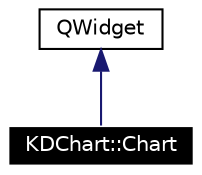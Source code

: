 digraph G
{
  edge [fontname="Helvetica",fontsize=10,labelfontname="Helvetica",labelfontsize=10];
  node [fontname="Helvetica",fontsize=10,shape=record];
  Node319 [label="KDChart::Chart",height=0.2,width=0.4,color="white", fillcolor="black", style="filled" fontcolor="white"];
  Node320 -> Node319 [dir=back,color="midnightblue",fontsize=10,style="solid",fontname="Helvetica"];
  Node320 [label="QWidget",height=0.2,width=0.4,color="black",URL="$class_q_widget.html"];
}
